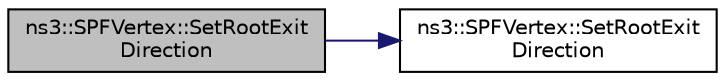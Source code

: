 digraph "ns3::SPFVertex::SetRootExitDirection"
{
 // LATEX_PDF_SIZE
  edge [fontname="Helvetica",fontsize="10",labelfontname="Helvetica",labelfontsize="10"];
  node [fontname="Helvetica",fontsize="10",shape=record];
  rankdir="LR";
  Node1 [label="ns3::SPFVertex::SetRootExit\lDirection",height=0.2,width=0.4,color="black", fillcolor="grey75", style="filled", fontcolor="black",tooltip="Set the IP address and outgoing interface index that should be used to begin forwarding packets from ..."];
  Node1 -> Node2 [color="midnightblue",fontsize="10",style="solid",fontname="Helvetica"];
  Node2 [label="ns3::SPFVertex::SetRootExit\lDirection",height=0.2,width=0.4,color="black", fillcolor="white", style="filled",URL="$classns3_1_1_s_p_f_vertex.html#a8538efb9de281a8a76bfeb7124dee3ae",tooltip="Set the IP address and outgoing interface index that should be used to begin forwarding packets from ..."];
}
